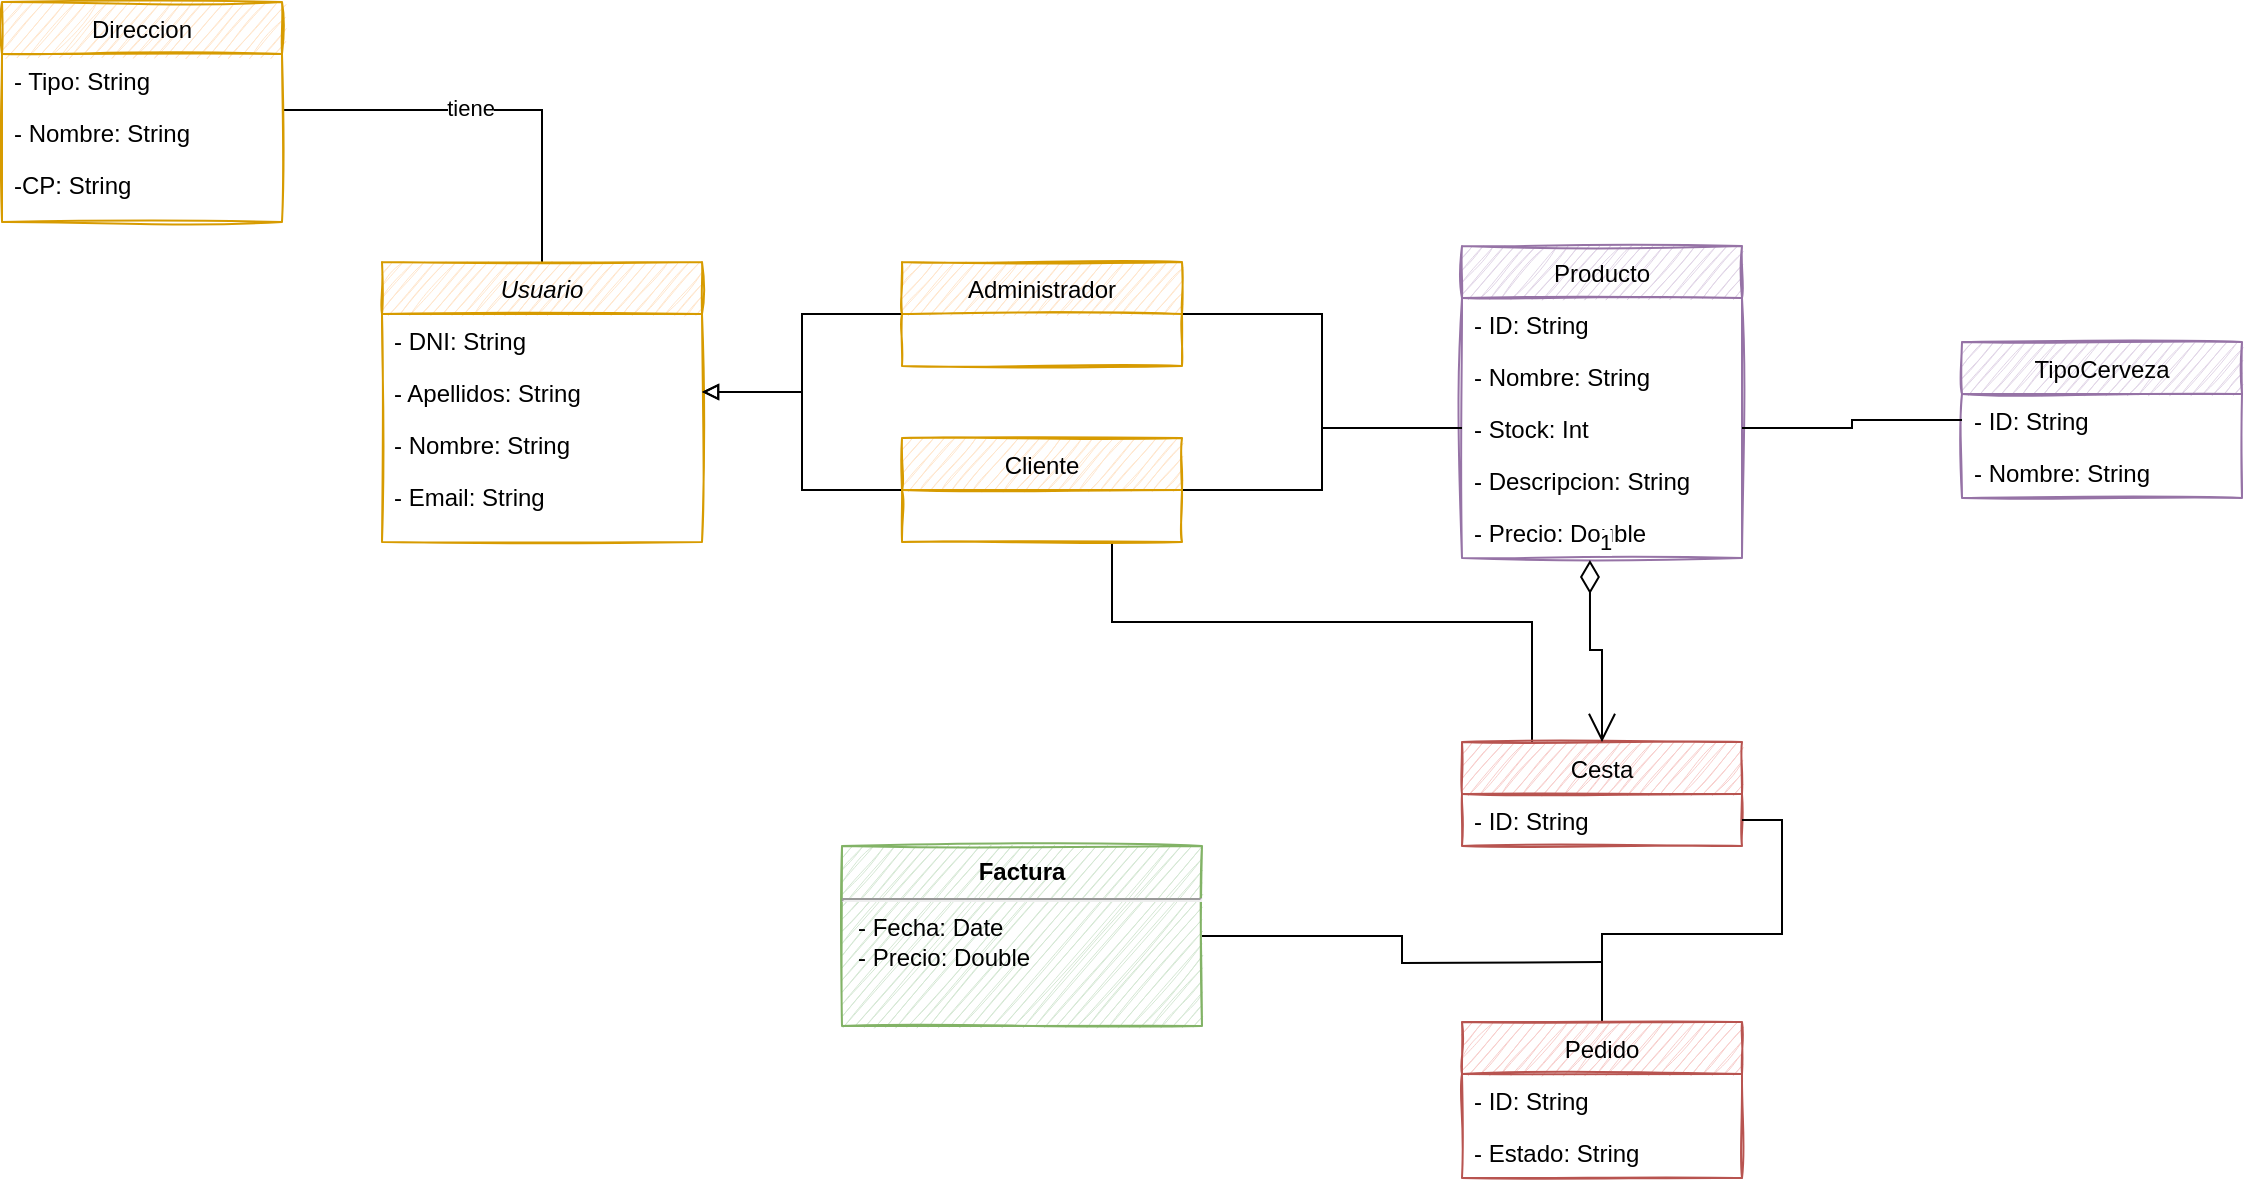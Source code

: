 <mxfile version="16.5.5" type="device"><diagram id="C5RBs43oDa-KdzZeNtuy" name="Page-1"><mxGraphModel dx="1451" dy="2001" grid="1" gridSize="10" guides="1" tooltips="1" connect="1" arrows="1" fold="1" page="1" pageScale="1" pageWidth="827" pageHeight="1169" math="0" shadow="0"><root><mxCell id="WIyWlLk6GJQsqaUBKTNV-0"/><mxCell id="WIyWlLk6GJQsqaUBKTNV-1" parent="WIyWlLk6GJQsqaUBKTNV-0"/><mxCell id="8mg4H5GicWGdLR5S1lS9-14" style="edgeStyle=orthogonalEdgeStyle;rounded=0;orthogonalLoop=1;jettySize=auto;html=1;exitX=0.5;exitY=0;exitDx=0;exitDy=0;entryX=1;entryY=0.077;entryDx=0;entryDy=0;entryPerimeter=0;endArrow=none;endFill=0;" edge="1" parent="WIyWlLk6GJQsqaUBKTNV-1" source="zkfFHV4jXpPFQw0GAbJ--0" target="8mg4H5GicWGdLR5S1lS9-5"><mxGeometry relative="1" as="geometry"><Array as="points"><mxPoint x="300" y="44"/></Array></mxGeometry></mxCell><mxCell id="8mg4H5GicWGdLR5S1lS9-15" value="tiene" style="edgeLabel;html=1;align=center;verticalAlign=middle;resizable=0;points=[];" vertex="1" connectable="0" parent="8mg4H5GicWGdLR5S1lS9-14"><mxGeometry x="0.087" y="-1" relative="1" as="geometry"><mxPoint as="offset"/></mxGeometry></mxCell><mxCell id="zkfFHV4jXpPFQw0GAbJ--0" value="Usuario" style="swimlane;fontStyle=2;align=center;verticalAlign=top;childLayout=stackLayout;horizontal=1;startSize=26;horizontalStack=0;resizeParent=1;resizeLast=0;collapsible=1;marginBottom=0;rounded=0;shadow=0;strokeWidth=1;fillColor=#ffe6cc;strokeColor=#d79b00;sketch=1;" parent="WIyWlLk6GJQsqaUBKTNV-1" vertex="1"><mxGeometry x="220" y="120" width="160" height="140" as="geometry"><mxRectangle x="230" y="140" width="160" height="26" as="alternateBounds"/></mxGeometry></mxCell><mxCell id="zkfFHV4jXpPFQw0GAbJ--1" value="- DNI: String" style="text;align=left;verticalAlign=top;spacingLeft=4;spacingRight=4;overflow=hidden;rotatable=0;points=[[0,0.5],[1,0.5]];portConstraint=eastwest;" parent="zkfFHV4jXpPFQw0GAbJ--0" vertex="1"><mxGeometry y="26" width="160" height="26" as="geometry"/></mxCell><mxCell id="zkfFHV4jXpPFQw0GAbJ--2" value="- Apellidos: String" style="text;align=left;verticalAlign=top;spacingLeft=4;spacingRight=4;overflow=hidden;rotatable=0;points=[[0,0.5],[1,0.5]];portConstraint=eastwest;rounded=0;shadow=0;html=0;" parent="zkfFHV4jXpPFQw0GAbJ--0" vertex="1"><mxGeometry y="52" width="160" height="26" as="geometry"/></mxCell><mxCell id="zkfFHV4jXpPFQw0GAbJ--3" value="- Nombre: String" style="text;align=left;verticalAlign=top;spacingLeft=4;spacingRight=4;overflow=hidden;rotatable=0;points=[[0,0.5],[1,0.5]];portConstraint=eastwest;rounded=0;shadow=0;html=0;" parent="zkfFHV4jXpPFQw0GAbJ--0" vertex="1"><mxGeometry y="78" width="160" height="26" as="geometry"/></mxCell><mxCell id="8mg4H5GicWGdLR5S1lS9-0" value="- Email: String" style="text;align=left;verticalAlign=top;spacingLeft=4;spacingRight=4;overflow=hidden;rotatable=0;points=[[0,0.5],[1,0.5]];portConstraint=eastwest;rounded=0;shadow=0;html=0;" vertex="1" parent="zkfFHV4jXpPFQw0GAbJ--0"><mxGeometry y="104" width="160" height="26" as="geometry"/></mxCell><mxCell id="8mg4H5GicWGdLR5S1lS9-3" value="Direccion" style="swimlane;fontStyle=0;childLayout=stackLayout;horizontal=1;startSize=26;fillColor=#ffe6cc;horizontalStack=0;resizeParent=1;resizeParentMax=0;resizeLast=0;collapsible=1;marginBottom=0;strokeColor=#d79b00;sketch=1;" vertex="1" parent="WIyWlLk6GJQsqaUBKTNV-1"><mxGeometry x="30" y="-10" width="140" height="110" as="geometry"/></mxCell><mxCell id="8mg4H5GicWGdLR5S1lS9-4" value="- Tipo: String" style="text;strokeColor=none;fillColor=none;align=left;verticalAlign=top;spacingLeft=4;spacingRight=4;overflow=hidden;rotatable=0;points=[[0,0.5],[1,0.5]];portConstraint=eastwest;" vertex="1" parent="8mg4H5GicWGdLR5S1lS9-3"><mxGeometry y="26" width="140" height="26" as="geometry"/></mxCell><mxCell id="8mg4H5GicWGdLR5S1lS9-5" value="- Nombre: String" style="text;strokeColor=none;fillColor=none;align=left;verticalAlign=top;spacingLeft=4;spacingRight=4;overflow=hidden;rotatable=0;points=[[0,0.5],[1,0.5]];portConstraint=eastwest;" vertex="1" parent="8mg4H5GicWGdLR5S1lS9-3"><mxGeometry y="52" width="140" height="26" as="geometry"/></mxCell><mxCell id="8mg4H5GicWGdLR5S1lS9-9" value="-CP: String" style="text;strokeColor=none;fillColor=none;align=left;verticalAlign=top;spacingLeft=4;spacingRight=4;overflow=hidden;rotatable=0;points=[[0,0.5],[1,0.5]];portConstraint=eastwest;" vertex="1" parent="8mg4H5GicWGdLR5S1lS9-3"><mxGeometry y="78" width="140" height="32" as="geometry"/></mxCell><mxCell id="8mg4H5GicWGdLR5S1lS9-20" value="Producto" style="swimlane;fontStyle=0;childLayout=stackLayout;horizontal=1;startSize=26;fillColor=#e1d5e7;horizontalStack=0;resizeParent=1;resizeParentMax=0;resizeLast=0;collapsible=1;marginBottom=0;strokeColor=#9673a6;sketch=1;" vertex="1" parent="WIyWlLk6GJQsqaUBKTNV-1"><mxGeometry x="760" y="112" width="140" height="156" as="geometry"/></mxCell><mxCell id="8mg4H5GicWGdLR5S1lS9-21" value="- ID: String" style="text;strokeColor=none;fillColor=none;align=left;verticalAlign=top;spacingLeft=4;spacingRight=4;overflow=hidden;rotatable=0;points=[[0,0.5],[1,0.5]];portConstraint=eastwest;" vertex="1" parent="8mg4H5GicWGdLR5S1lS9-20"><mxGeometry y="26" width="140" height="26" as="geometry"/></mxCell><mxCell id="8mg4H5GicWGdLR5S1lS9-22" value="- Nombre: String" style="text;strokeColor=none;fillColor=none;align=left;verticalAlign=top;spacingLeft=4;spacingRight=4;overflow=hidden;rotatable=0;points=[[0,0.5],[1,0.5]];portConstraint=eastwest;" vertex="1" parent="8mg4H5GicWGdLR5S1lS9-20"><mxGeometry y="52" width="140" height="26" as="geometry"/></mxCell><mxCell id="8mg4H5GicWGdLR5S1lS9-31" value="- Stock: Int" style="text;strokeColor=none;fillColor=none;align=left;verticalAlign=top;spacingLeft=4;spacingRight=4;overflow=hidden;rotatable=0;points=[[0,0.5],[1,0.5]];portConstraint=eastwest;" vertex="1" parent="8mg4H5GicWGdLR5S1lS9-20"><mxGeometry y="78" width="140" height="26" as="geometry"/></mxCell><mxCell id="8mg4H5GicWGdLR5S1lS9-32" value="- Descripcion: String" style="text;strokeColor=none;fillColor=none;align=left;verticalAlign=top;spacingLeft=4;spacingRight=4;overflow=hidden;rotatable=0;points=[[0,0.5],[1,0.5]];portConstraint=eastwest;" vertex="1" parent="8mg4H5GicWGdLR5S1lS9-20"><mxGeometry y="104" width="140" height="26" as="geometry"/></mxCell><mxCell id="8mg4H5GicWGdLR5S1lS9-35" value="- Precio: Double" style="text;strokeColor=none;fillColor=none;align=left;verticalAlign=top;spacingLeft=4;spacingRight=4;overflow=hidden;rotatable=0;points=[[0,0.5],[1,0.5]];portConstraint=eastwest;" vertex="1" parent="8mg4H5GicWGdLR5S1lS9-20"><mxGeometry y="130" width="140" height="26" as="geometry"/></mxCell><mxCell id="8mg4H5GicWGdLR5S1lS9-29" style="edgeStyle=orthogonalEdgeStyle;rounded=0;orthogonalLoop=1;jettySize=auto;html=1;exitX=0;exitY=0.5;exitDx=0;exitDy=0;entryX=1;entryY=0.5;entryDx=0;entryDy=0;endArrow=block;endFill=0;" edge="1" parent="WIyWlLk6GJQsqaUBKTNV-1" source="8mg4H5GicWGdLR5S1lS9-24" target="zkfFHV4jXpPFQw0GAbJ--2"><mxGeometry relative="1" as="geometry"/></mxCell><mxCell id="8mg4H5GicWGdLR5S1lS9-33" style="edgeStyle=orthogonalEdgeStyle;rounded=0;orthogonalLoop=1;jettySize=auto;html=1;exitX=1;exitY=0.5;exitDx=0;exitDy=0;entryX=0;entryY=0.5;entryDx=0;entryDy=0;endArrow=none;endFill=0;" edge="1" parent="WIyWlLk6GJQsqaUBKTNV-1" source="8mg4H5GicWGdLR5S1lS9-24" target="8mg4H5GicWGdLR5S1lS9-31"><mxGeometry relative="1" as="geometry"><mxPoint x="720" y="203" as="targetPoint"/></mxGeometry></mxCell><mxCell id="8mg4H5GicWGdLR5S1lS9-24" value="Administrador" style="swimlane;fontStyle=0;childLayout=stackLayout;horizontal=1;startSize=26;fillColor=#ffe6cc;horizontalStack=0;resizeParent=1;resizeParentMax=0;resizeLast=0;collapsible=1;marginBottom=0;sketch=1;strokeColor=#d79b00;" vertex="1" parent="WIyWlLk6GJQsqaUBKTNV-1"><mxGeometry x="480" y="120" width="140" height="52" as="geometry"/></mxCell><mxCell id="8mg4H5GicWGdLR5S1lS9-30" style="edgeStyle=orthogonalEdgeStyle;rounded=0;orthogonalLoop=1;jettySize=auto;html=1;exitX=0;exitY=0.5;exitDx=0;exitDy=0;entryX=1;entryY=0.5;entryDx=0;entryDy=0;endArrow=block;endFill=0;" edge="1" parent="WIyWlLk6GJQsqaUBKTNV-1" source="8mg4H5GicWGdLR5S1lS9-28" target="zkfFHV4jXpPFQw0GAbJ--2"><mxGeometry relative="1" as="geometry"/></mxCell><mxCell id="8mg4H5GicWGdLR5S1lS9-34" style="edgeStyle=orthogonalEdgeStyle;rounded=0;orthogonalLoop=1;jettySize=auto;html=1;exitX=1;exitY=0.5;exitDx=0;exitDy=0;endArrow=none;endFill=0;entryX=0;entryY=0.5;entryDx=0;entryDy=0;" edge="1" parent="WIyWlLk6GJQsqaUBKTNV-1" source="8mg4H5GicWGdLR5S1lS9-28" target="8mg4H5GicWGdLR5S1lS9-31"><mxGeometry relative="1" as="geometry"><mxPoint x="720" y="203" as="targetPoint"/></mxGeometry></mxCell><mxCell id="8mg4H5GicWGdLR5S1lS9-57" style="edgeStyle=orthogonalEdgeStyle;rounded=0;orthogonalLoop=1;jettySize=auto;html=1;entryX=0.25;entryY=0;entryDx=0;entryDy=0;endArrow=none;endFill=0;" edge="1" parent="WIyWlLk6GJQsqaUBKTNV-1" target="8mg4H5GicWGdLR5S1lS9-44"><mxGeometry relative="1" as="geometry"><mxPoint x="585" y="260" as="sourcePoint"/><Array as="points"><mxPoint x="585" y="300"/><mxPoint x="795" y="300"/></Array></mxGeometry></mxCell><mxCell id="8mg4H5GicWGdLR5S1lS9-28" value="Cliente" style="swimlane;fontStyle=0;childLayout=stackLayout;horizontal=1;startSize=26;fillColor=#ffe6cc;horizontalStack=0;resizeParent=1;resizeParentMax=0;resizeLast=0;collapsible=1;marginBottom=0;strokeColor=#d79b00;sketch=1;" vertex="1" parent="WIyWlLk6GJQsqaUBKTNV-1"><mxGeometry x="480" y="208" width="140" height="52" as="geometry"/></mxCell><mxCell id="8mg4H5GicWGdLR5S1lS9-38" value="TipoCerveza" style="swimlane;fontStyle=0;childLayout=stackLayout;horizontal=1;startSize=26;fillColor=#e1d5e7;horizontalStack=0;resizeParent=1;resizeParentMax=0;resizeLast=0;collapsible=1;marginBottom=0;strokeColor=#9673a6;sketch=1;" vertex="1" parent="WIyWlLk6GJQsqaUBKTNV-1"><mxGeometry x="1010" y="160" width="140" height="78" as="geometry"/></mxCell><mxCell id="8mg4H5GicWGdLR5S1lS9-39" value="- ID: String" style="text;strokeColor=none;fillColor=none;align=left;verticalAlign=top;spacingLeft=4;spacingRight=4;overflow=hidden;rotatable=0;points=[[0,0.5],[1,0.5]];portConstraint=eastwest;" vertex="1" parent="8mg4H5GicWGdLR5S1lS9-38"><mxGeometry y="26" width="140" height="26" as="geometry"/></mxCell><mxCell id="8mg4H5GicWGdLR5S1lS9-40" value="- Nombre: String" style="text;strokeColor=none;fillColor=none;align=left;verticalAlign=top;spacingLeft=4;spacingRight=4;overflow=hidden;rotatable=0;points=[[0,0.5],[1,0.5]];portConstraint=eastwest;" vertex="1" parent="8mg4H5GicWGdLR5S1lS9-38"><mxGeometry y="52" width="140" height="26" as="geometry"/></mxCell><mxCell id="8mg4H5GicWGdLR5S1lS9-42" style="edgeStyle=orthogonalEdgeStyle;rounded=0;orthogonalLoop=1;jettySize=auto;html=1;exitX=0;exitY=0.5;exitDx=0;exitDy=0;entryX=1;entryY=0.5;entryDx=0;entryDy=0;endArrow=none;endFill=0;" edge="1" parent="WIyWlLk6GJQsqaUBKTNV-1" source="8mg4H5GicWGdLR5S1lS9-39" target="8mg4H5GicWGdLR5S1lS9-31"><mxGeometry relative="1" as="geometry"/></mxCell><mxCell id="8mg4H5GicWGdLR5S1lS9-44" value="Cesta" style="swimlane;fontStyle=0;childLayout=stackLayout;horizontal=1;startSize=26;fillColor=#f8cecc;horizontalStack=0;resizeParent=1;resizeParentMax=0;resizeLast=0;collapsible=1;marginBottom=0;strokeColor=#b85450;sketch=1;" vertex="1" parent="WIyWlLk6GJQsqaUBKTNV-1"><mxGeometry x="760" y="360" width="140" height="52" as="geometry"/></mxCell><mxCell id="8mg4H5GicWGdLR5S1lS9-48" value="- ID: String" style="text;strokeColor=none;fillColor=none;align=left;verticalAlign=top;spacingLeft=4;spacingRight=4;overflow=hidden;rotatable=0;points=[[0,0.5],[1,0.5]];portConstraint=eastwest;" vertex="1" parent="8mg4H5GicWGdLR5S1lS9-44"><mxGeometry y="26" width="140" height="26" as="geometry"/></mxCell><mxCell id="8mg4H5GicWGdLR5S1lS9-49" value="1" style="endArrow=open;html=1;endSize=12;startArrow=diamondThin;startSize=14;startFill=0;edgeStyle=orthogonalEdgeStyle;align=left;verticalAlign=bottom;rounded=0;exitX=0.457;exitY=1.038;exitDx=0;exitDy=0;exitPerimeter=0;entryX=0.5;entryY=0;entryDx=0;entryDy=0;" edge="1" parent="WIyWlLk6GJQsqaUBKTNV-1" source="8mg4H5GicWGdLR5S1lS9-35" target="8mg4H5GicWGdLR5S1lS9-44"><mxGeometry x="-1" y="3" relative="1" as="geometry"><mxPoint x="860" y="330" as="sourcePoint"/><mxPoint x="1020" y="330" as="targetPoint"/><Array as="points"><mxPoint x="824" y="314"/><mxPoint x="830" y="314"/></Array></mxGeometry></mxCell><mxCell id="8mg4H5GicWGdLR5S1lS9-60" style="edgeStyle=orthogonalEdgeStyle;rounded=0;orthogonalLoop=1;jettySize=auto;html=1;exitX=1;exitY=0.5;exitDx=0;exitDy=0;endArrow=none;endFill=0;" edge="1" parent="WIyWlLk6GJQsqaUBKTNV-1" source="8mg4H5GicWGdLR5S1lS9-50"><mxGeometry relative="1" as="geometry"><mxPoint x="830" y="470" as="targetPoint"/></mxGeometry></mxCell><mxCell id="8mg4H5GicWGdLR5S1lS9-50" value="&lt;p style=&quot;margin: 0px ; margin-top: 6px ; text-align: center&quot;&gt;&lt;b&gt;Factura&lt;/b&gt;&lt;/p&gt;&lt;hr&gt;&lt;p style=&quot;margin: 0px ; margin-left: 8px&quot;&gt;- Fecha: Date&lt;br&gt;- Precio: Double&lt;/p&gt;" style="align=left;overflow=fill;html=1;dropTarget=0;fillColor=#d5e8d4;strokeColor=#82b366;sketch=1;" vertex="1" parent="WIyWlLk6GJQsqaUBKTNV-1"><mxGeometry x="450" y="412" width="180" height="90" as="geometry"/></mxCell><mxCell id="8mg4H5GicWGdLR5S1lS9-59" style="edgeStyle=orthogonalEdgeStyle;rounded=0;orthogonalLoop=1;jettySize=auto;html=1;exitX=0.5;exitY=0;exitDx=0;exitDy=0;entryX=1;entryY=0.5;entryDx=0;entryDy=0;endArrow=none;endFill=0;" edge="1" parent="WIyWlLk6GJQsqaUBKTNV-1" source="8mg4H5GicWGdLR5S1lS9-52" target="8mg4H5GicWGdLR5S1lS9-48"><mxGeometry relative="1" as="geometry"/></mxCell><mxCell id="8mg4H5GicWGdLR5S1lS9-52" value="Pedido" style="swimlane;fontStyle=0;childLayout=stackLayout;horizontal=1;startSize=26;fillColor=#f8cecc;horizontalStack=0;resizeParent=1;resizeParentMax=0;resizeLast=0;collapsible=1;marginBottom=0;strokeColor=#b85450;sketch=1;" vertex="1" parent="WIyWlLk6GJQsqaUBKTNV-1"><mxGeometry x="760" y="500" width="140" height="78" as="geometry"/></mxCell><mxCell id="8mg4H5GicWGdLR5S1lS9-53" value="- ID: String" style="text;strokeColor=none;fillColor=none;align=left;verticalAlign=top;spacingLeft=4;spacingRight=4;overflow=hidden;rotatable=0;points=[[0,0.5],[1,0.5]];portConstraint=eastwest;" vertex="1" parent="8mg4H5GicWGdLR5S1lS9-52"><mxGeometry y="26" width="140" height="26" as="geometry"/></mxCell><mxCell id="8mg4H5GicWGdLR5S1lS9-54" value="- Estado: String" style="text;strokeColor=none;fillColor=none;align=left;verticalAlign=top;spacingLeft=4;spacingRight=4;overflow=hidden;rotatable=0;points=[[0,0.5],[1,0.5]];portConstraint=eastwest;" vertex="1" parent="8mg4H5GicWGdLR5S1lS9-52"><mxGeometry y="52" width="140" height="26" as="geometry"/></mxCell></root></mxGraphModel></diagram></mxfile>